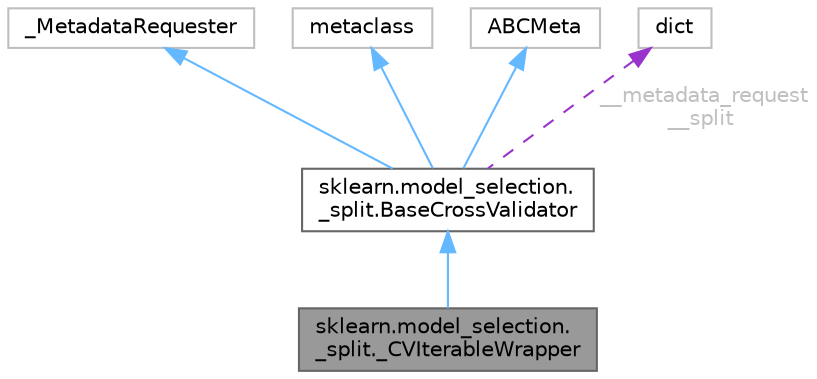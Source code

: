 digraph "sklearn.model_selection._split._CVIterableWrapper"
{
 // LATEX_PDF_SIZE
  bgcolor="transparent";
  edge [fontname=Helvetica,fontsize=10,labelfontname=Helvetica,labelfontsize=10];
  node [fontname=Helvetica,fontsize=10,shape=box,height=0.2,width=0.4];
  Node1 [id="Node000001",label="sklearn.model_selection.\l_split._CVIterableWrapper",height=0.2,width=0.4,color="gray40", fillcolor="grey60", style="filled", fontcolor="black",tooltip=" "];
  Node2 -> Node1 [id="edge6_Node000001_Node000002",dir="back",color="steelblue1",style="solid",tooltip=" "];
  Node2 [id="Node000002",label="sklearn.model_selection.\l_split.BaseCrossValidator",height=0.2,width=0.4,color="gray40", fillcolor="white", style="filled",URL="$d5/ded/classsklearn_1_1model__selection_1_1__split_1_1BaseCrossValidator.html",tooltip=" "];
  Node3 -> Node2 [id="edge7_Node000002_Node000003",dir="back",color="steelblue1",style="solid",tooltip=" "];
  Node3 [id="Node000003",label="_MetadataRequester",height=0.2,width=0.4,color="grey75", fillcolor="white", style="filled",URL="$d9/dc5/class__MetadataRequester.html",tooltip=" "];
  Node4 -> Node2 [id="edge8_Node000002_Node000004",dir="back",color="steelblue1",style="solid",tooltip=" "];
  Node4 [id="Node000004",label="metaclass",height=0.2,width=0.4,color="grey75", fillcolor="white", style="filled",URL="$d1/d9a/classmetaclass.html",tooltip=" "];
  Node5 -> Node2 [id="edge9_Node000002_Node000005",dir="back",color="steelblue1",style="solid",tooltip=" "];
  Node5 [id="Node000005",label="ABCMeta",height=0.2,width=0.4,color="grey75", fillcolor="white", style="filled",URL="$df/d42/classABCMeta.html",tooltip=" "];
  Node6 -> Node2 [id="edge10_Node000002_Node000006",dir="back",color="darkorchid3",style="dashed",tooltip=" ",label=" __metadata_request\l__split",fontcolor="grey" ];
  Node6 [id="Node000006",label="dict",height=0.2,width=0.4,color="grey75", fillcolor="white", style="filled",tooltip=" "];
}
